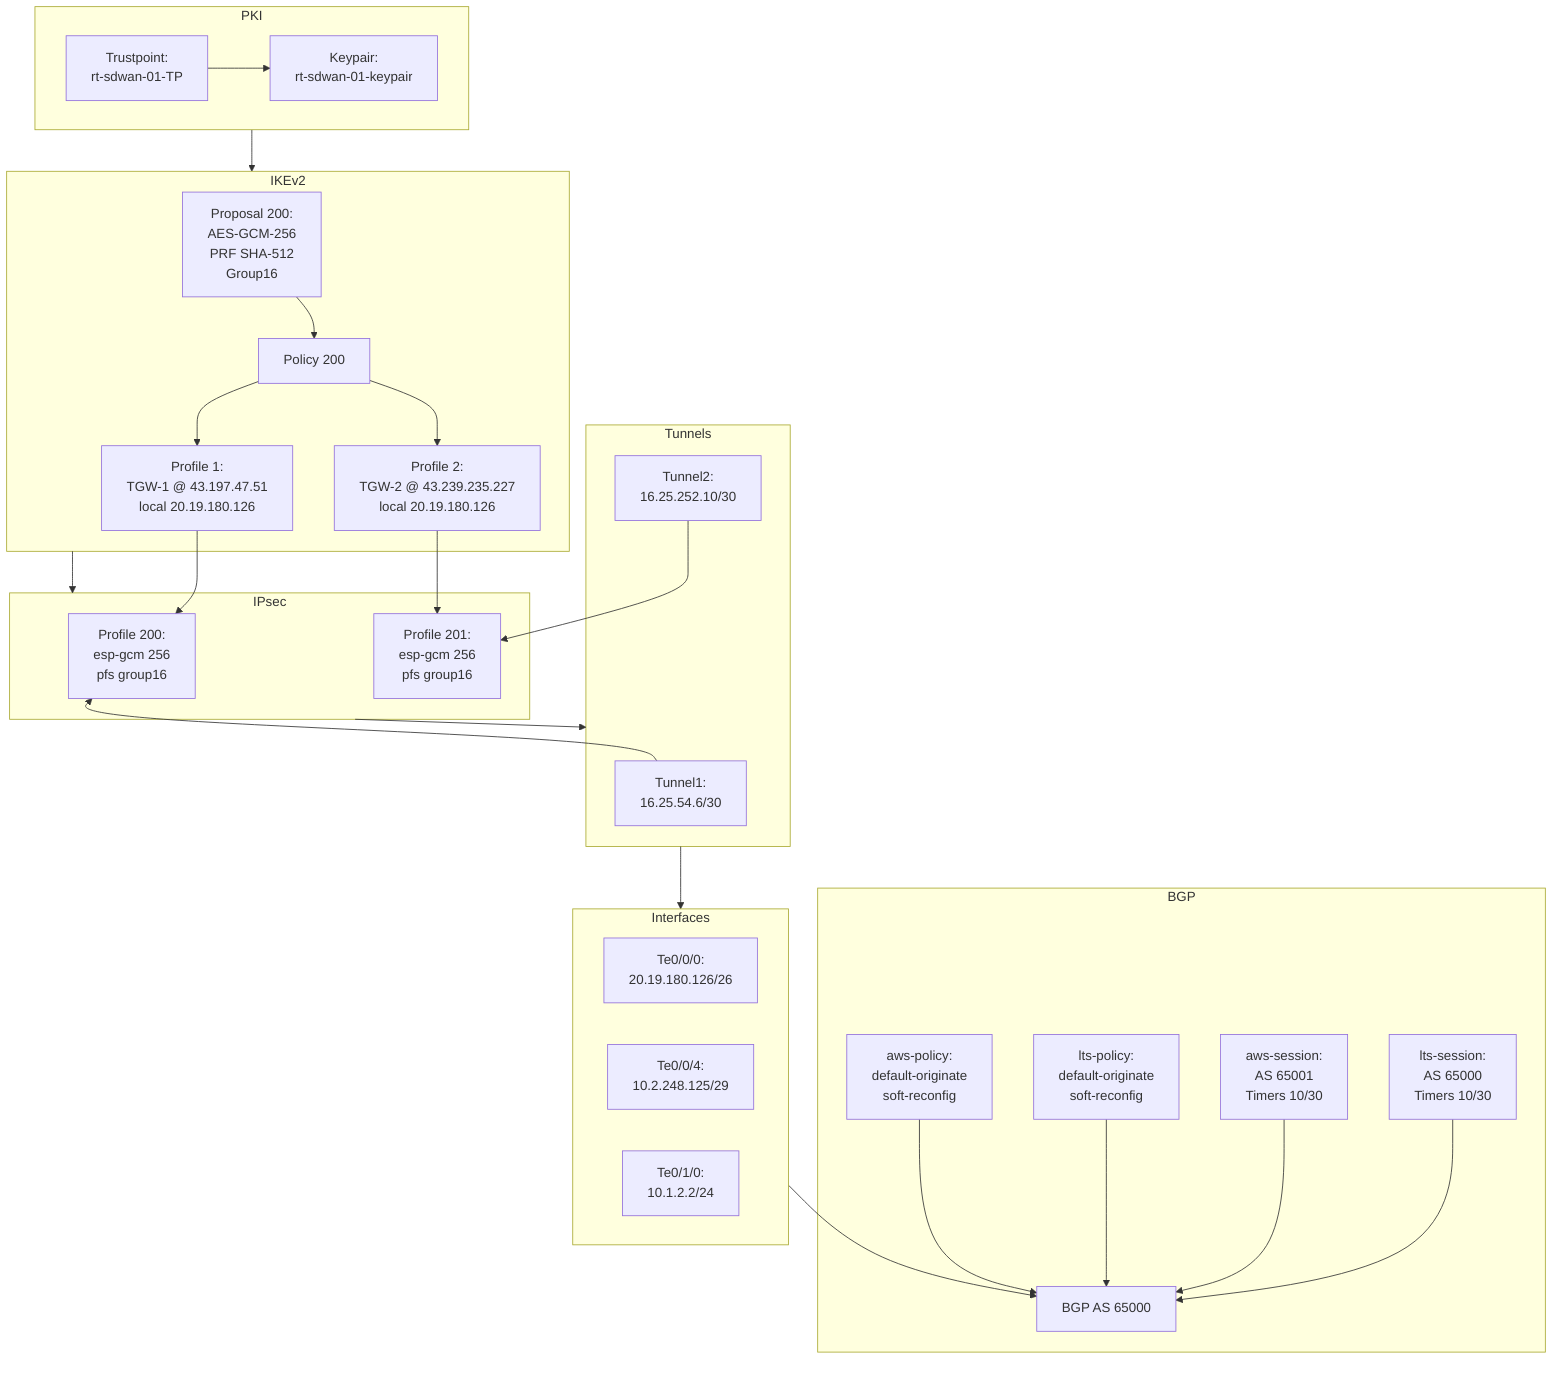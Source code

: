flowchart TB
  subgraph PKI
    TP["Trustpoint:<br/>rt-sdwan-01-TP"]
    KP["Keypair:<br/>rt-sdwan-01-keypair"]
    TP --> KP
  end

  subgraph IKEv2
    Prop200["Proposal 200:<br/>AES-GCM-256<br/>PRF SHA-512<br/>Group16"]
    Pol200["Policy 200"]
    Prop200 --> Pol200

    Prf1["Profile 1:<br/>TGW-1 @ 43.197.47.51<br/>local 20.19.180.126"]
    Prf2["Profile 2:<br/>TGW-2 @ 43.239.235.227<br/>local 20.19.180.126"]
    Pol200 --> Prf1
    Pol200 --> Prf2
  end

  subgraph IPsec
    IP200["Profile 200:<br/>esp-gcm 256<br/>pfs group16"]
    IP201["Profile 201:<br/>esp-gcm 256<br/>pfs group16"]
    Prf1 --> IP200
    Prf2 --> IP201
  end

  subgraph Tunnels
    T1["Tunnel1:<br/>16.25.54.6/30"]
    T2["Tunnel2:<br/>16.25.252.10/30"]
    T1 --> IP200
    T2 --> IP201
  end

  subgraph Interfaces
    IF1["Te0/0/0:<br/>20.19.180.126/26"]
    IF2["Te0/0/4:<br/>10.2.248.125/29"]
    IF3["Te0/1/0:<br/>10.1.2.2/24"]
  end

  subgraph BGP
    AS65000["BGP AS 65000"]
    SessL["lts-session:<br/>AS 65000<br/>Timers 10/30"]
    SessA["aws-session:<br/>AS 65001<br/>Timers 10/30"]
    PolL["lts-policy:<br/>default-originate<br/>soft-reconfig"]
    PolA["aws-policy:<br/>default-originate<br/>soft-reconfig"]

    SessL --> AS65000
    SessA --> AS65000
    PolL --> AS65000
    PolA --> AS65000
  end

  PKI --> IKEv2
  IKEv2 --> IPsec
  IPsec --> Tunnels
  Tunnels --> Interfaces
  Interfaces --> AS65000
